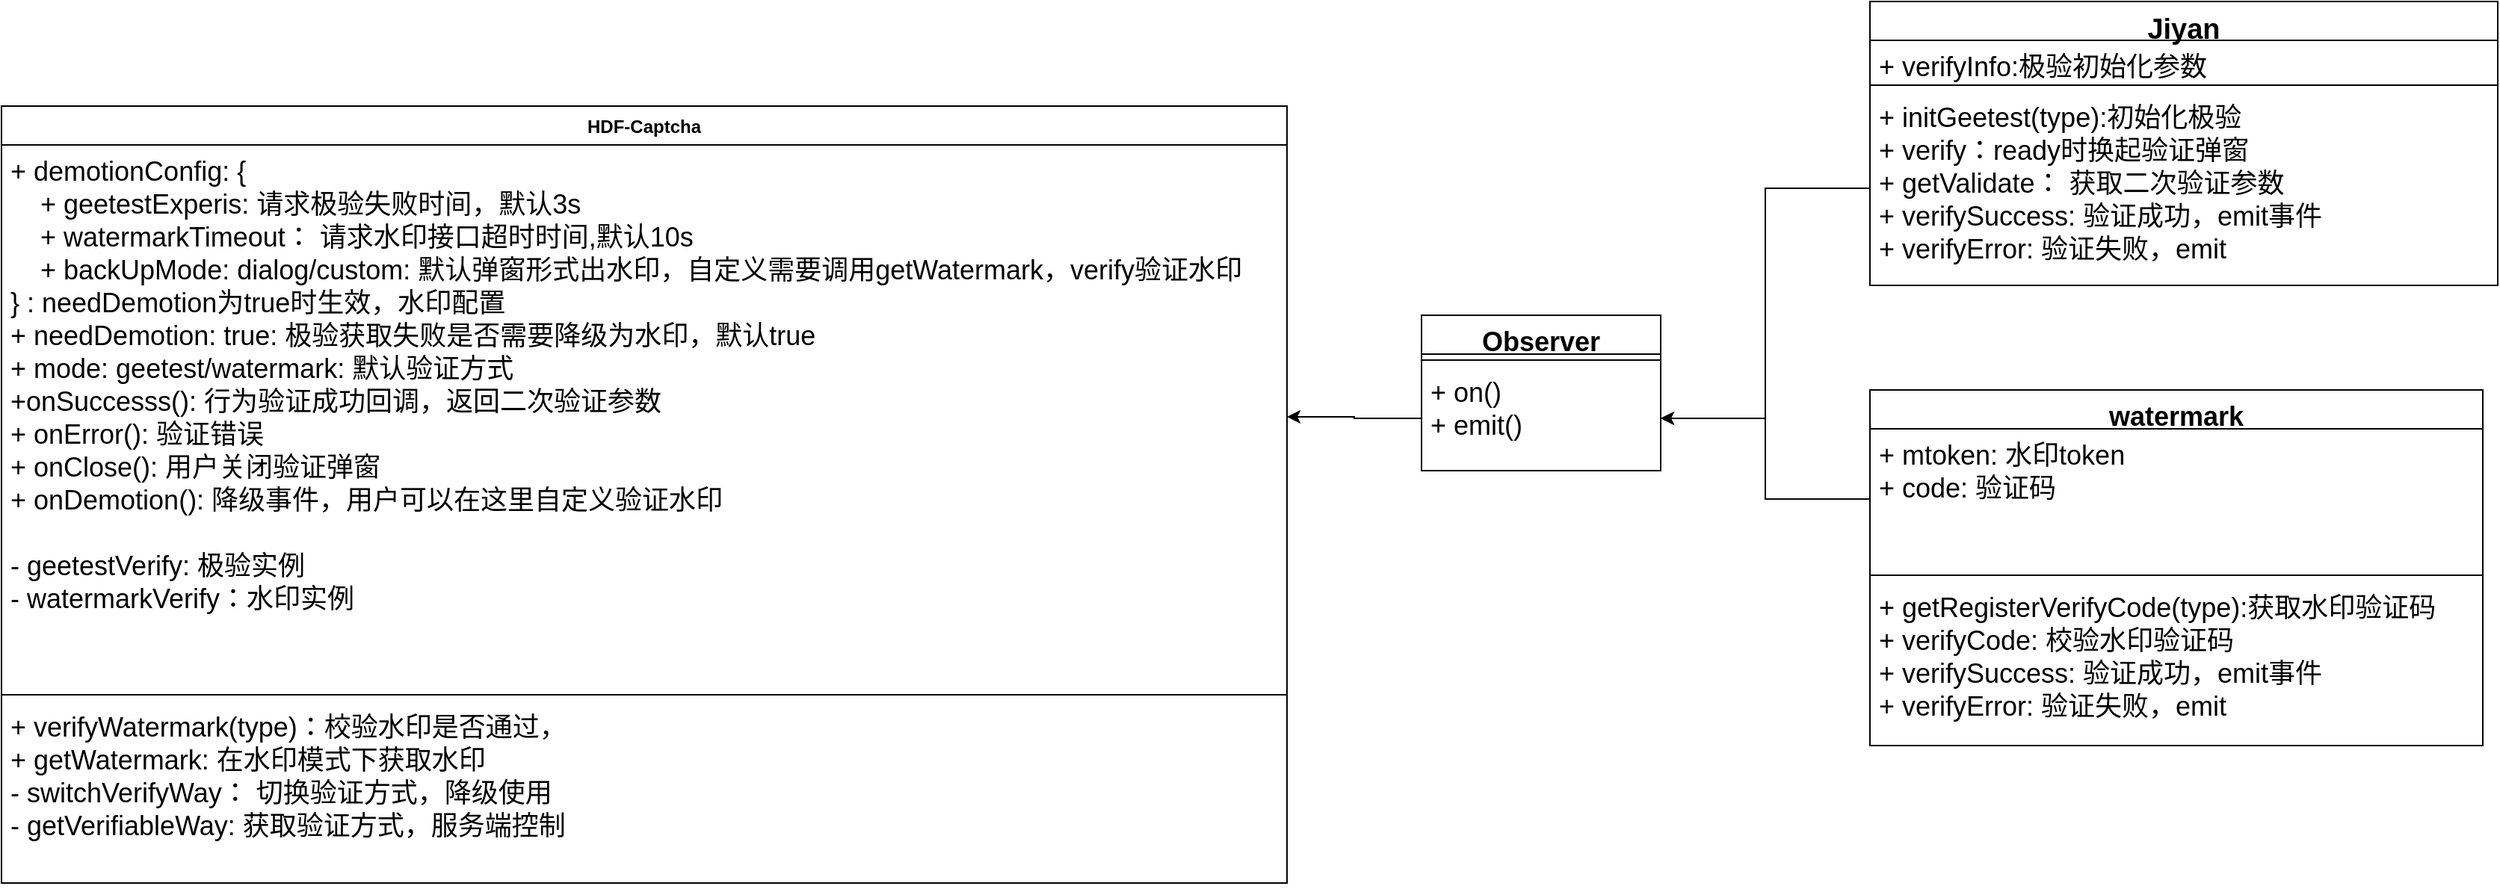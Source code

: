<mxfile version="17.1.3" type="github">
  <diagram name="Page-1" id="c4acf3e9-155e-7222-9cf6-157b1a14988f">
    <mxGraphModel dx="3483" dy="981" grid="1" gridSize="10" guides="1" tooltips="1" connect="1" arrows="1" fold="1" page="1" pageScale="1" pageWidth="850" pageHeight="1100" background="none" math="0" shadow="0">
      <root>
        <mxCell id="0" />
        <mxCell id="1" parent="0" />
        <mxCell id="5d2195bd80daf111-26" style="edgeStyle=orthogonalEdgeStyle;rounded=0;html=1;dashed=1;labelBackgroundColor=none;startFill=0;endArrow=open;endFill=0;endSize=10;fontFamily=Verdana;fontSize=10;" parent="1" target="5d2195bd80daf111-17" edge="1">
          <mxGeometry relative="1" as="geometry">
            <Array as="points" />
            <mxPoint x="640" y="300" as="sourcePoint" />
          </mxGeometry>
        </mxCell>
        <mxCell id="y2ISrQt28wzneB1zYCyP-2" value="HDF-Captcha" style="swimlane;fontStyle=1;align=center;verticalAlign=top;childLayout=stackLayout;horizontal=1;startSize=26;horizontalStack=0;resizeParent=1;resizeParentMax=0;resizeLast=0;collapsible=1;marginBottom=0;" vertex="1" parent="1">
          <mxGeometry x="-1080" y="410" width="860" height="520" as="geometry" />
        </mxCell>
        <mxCell id="y2ISrQt28wzneB1zYCyP-3" value="+ demotionConfig: {&#xa;    + geetestExperis: 请求极验失败时间，默认3s&#xa;    + watermarkTimeout： 请求水印接口超时时间,默认10s&#xa;    + backUpMode: dialog/custom: 默认弹窗形式出水印，自定义需要调用getWatermark，verify验证水印&#xa;} : needDemotion为true时生效，水印配置&#xa;+ needDemotion: true: 极验获取失败是否需要降级为水印，默认true&#xa;+ mode: geetest/watermark: 默认验证方式&#xa;+onSuccesss(): 行为验证成功回调，返回二次验证参数&#xa;+ onError(): 验证错误&#xa;+ onClose(): 用户关闭验证弹窗&#xa;+ onDemotion(): 降级事件，用户可以在这里自定义验证水印&#xa;&#xa;- geetestVerify: 极验实例&#xa;- watermarkVerify：水印实例&#xa;" style="text;strokeColor=none;fillColor=none;align=left;verticalAlign=top;spacingLeft=4;spacingRight=4;overflow=hidden;rotatable=0;points=[[0,0.5],[1,0.5]];portConstraint=eastwest;fontSize=18;" vertex="1" parent="y2ISrQt28wzneB1zYCyP-2">
          <mxGeometry y="26" width="860" height="364" as="geometry" />
        </mxCell>
        <mxCell id="y2ISrQt28wzneB1zYCyP-4" value="" style="line;strokeWidth=1;fillColor=none;align=left;verticalAlign=middle;spacingTop=-1;spacingLeft=3;spacingRight=3;rotatable=0;labelPosition=right;points=[];portConstraint=eastwest;" vertex="1" parent="y2ISrQt28wzneB1zYCyP-2">
          <mxGeometry y="390" width="860" height="8" as="geometry" />
        </mxCell>
        <mxCell id="y2ISrQt28wzneB1zYCyP-5" value="+ verifyWatermark(type)：校验水印是否通过，&#xa;+ getWatermark: 在水印模式下获取水印&#xa;- switchVerifyWay： 切换验证方式，降级使用&#xa;- getVerifiableWay: 获取验证方式，服务端控制" style="text;strokeColor=none;fillColor=none;align=left;verticalAlign=top;spacingLeft=4;spacingRight=4;overflow=hidden;rotatable=0;points=[[0,0.5],[1,0.5]];portConstraint=eastwest;fontSize=18;" vertex="1" parent="y2ISrQt28wzneB1zYCyP-2">
          <mxGeometry y="398" width="860" height="122" as="geometry" />
        </mxCell>
        <mxCell id="y2ISrQt28wzneB1zYCyP-6" value="Jiyan" style="swimlane;fontStyle=1;align=center;verticalAlign=top;childLayout=stackLayout;horizontal=1;startSize=26;horizontalStack=0;resizeParent=1;resizeParentMax=0;resizeLast=0;collapsible=1;marginBottom=0;fontSize=19;" vertex="1" parent="1">
          <mxGeometry x="170" y="340" width="420" height="190" as="geometry" />
        </mxCell>
        <mxCell id="y2ISrQt28wzneB1zYCyP-7" value="+ verifyInfo:极验初始化参数" style="text;strokeColor=none;fillColor=none;align=left;verticalAlign=top;spacingLeft=4;spacingRight=4;overflow=hidden;rotatable=0;points=[[0,0.5],[1,0.5]];portConstraint=eastwest;fontSize=18;" vertex="1" parent="y2ISrQt28wzneB1zYCyP-6">
          <mxGeometry y="26" width="420" height="26" as="geometry" />
        </mxCell>
        <mxCell id="y2ISrQt28wzneB1zYCyP-8" value="" style="line;strokeWidth=1;fillColor=none;align=left;verticalAlign=middle;spacingTop=-1;spacingLeft=3;spacingRight=3;rotatable=0;labelPosition=right;points=[];portConstraint=eastwest;" vertex="1" parent="y2ISrQt28wzneB1zYCyP-6">
          <mxGeometry y="52" width="420" height="8" as="geometry" />
        </mxCell>
        <mxCell id="y2ISrQt28wzneB1zYCyP-9" value="+ initGeetest(type):初始化极验&#xa;+ verify：ready时换起验证弹窗&#xa;+ getValidate： 获取二次验证参数&#xa;+ verifySuccess: 验证成功，emit事件&#xa;+ verifyError: 验证失败，emit" style="text;strokeColor=none;fillColor=none;align=left;verticalAlign=top;spacingLeft=4;spacingRight=4;overflow=hidden;rotatable=0;points=[[0,0.5],[1,0.5]];portConstraint=eastwest;fontSize=18;" vertex="1" parent="y2ISrQt28wzneB1zYCyP-6">
          <mxGeometry y="60" width="420" height="130" as="geometry" />
        </mxCell>
        <mxCell id="y2ISrQt28wzneB1zYCyP-10" value="watermark" style="swimlane;fontStyle=1;align=center;verticalAlign=top;childLayout=stackLayout;horizontal=1;startSize=26;horizontalStack=0;resizeParent=1;resizeParentMax=0;resizeLast=0;collapsible=1;marginBottom=0;fontSize=18;" vertex="1" parent="1">
          <mxGeometry x="170" y="600" width="410" height="238" as="geometry" />
        </mxCell>
        <mxCell id="y2ISrQt28wzneB1zYCyP-11" value="+ mtoken: 水印token&#xa;+ code: 验证码" style="text;strokeColor=none;fillColor=none;align=left;verticalAlign=top;spacingLeft=4;spacingRight=4;overflow=hidden;rotatable=0;points=[[0,0.5],[1,0.5]];portConstraint=eastwest;fontSize=18;" vertex="1" parent="y2ISrQt28wzneB1zYCyP-10">
          <mxGeometry y="26" width="410" height="94" as="geometry" />
        </mxCell>
        <mxCell id="y2ISrQt28wzneB1zYCyP-12" value="" style="line;strokeWidth=1;fillColor=none;align=left;verticalAlign=middle;spacingTop=-1;spacingLeft=3;spacingRight=3;rotatable=0;labelPosition=right;points=[];portConstraint=eastwest;" vertex="1" parent="y2ISrQt28wzneB1zYCyP-10">
          <mxGeometry y="120" width="410" height="8" as="geometry" />
        </mxCell>
        <mxCell id="y2ISrQt28wzneB1zYCyP-13" value="+ getRegisterVerifyCode(type):获取水印验证码&#xa;+ verifyCode: 校验水印验证码&#xa;+ verifySuccess: 验证成功，emit事件&#xa;+ verifyError: 验证失败，emit" style="text;strokeColor=none;fillColor=none;align=left;verticalAlign=top;spacingLeft=4;spacingRight=4;overflow=hidden;rotatable=0;points=[[0,0.5],[1,0.5]];portConstraint=eastwest;fontSize=18;" vertex="1" parent="y2ISrQt28wzneB1zYCyP-10">
          <mxGeometry y="128" width="410" height="110" as="geometry" />
        </mxCell>
        <mxCell id="y2ISrQt28wzneB1zYCyP-16" value="Observer" style="swimlane;fontStyle=1;align=center;verticalAlign=top;childLayout=stackLayout;horizontal=1;startSize=26;horizontalStack=0;resizeParent=1;resizeParentMax=0;resizeLast=0;collapsible=1;marginBottom=0;fontSize=18;" vertex="1" parent="1">
          <mxGeometry x="-130" y="550" width="160" height="104" as="geometry" />
        </mxCell>
        <mxCell id="y2ISrQt28wzneB1zYCyP-18" value="" style="line;strokeWidth=1;fillColor=none;align=left;verticalAlign=middle;spacingTop=-1;spacingLeft=3;spacingRight=3;rotatable=0;labelPosition=right;points=[];portConstraint=eastwest;fontSize=18;" vertex="1" parent="y2ISrQt28wzneB1zYCyP-16">
          <mxGeometry y="26" width="160" height="8" as="geometry" />
        </mxCell>
        <mxCell id="y2ISrQt28wzneB1zYCyP-19" value="+ on()&#xa;+ emit()" style="text;strokeColor=none;fillColor=none;align=left;verticalAlign=top;spacingLeft=4;spacingRight=4;overflow=hidden;rotatable=0;points=[[0,0.5],[1,0.5]];portConstraint=eastwest;fontSize=18;" vertex="1" parent="y2ISrQt28wzneB1zYCyP-16">
          <mxGeometry y="34" width="160" height="70" as="geometry" />
        </mxCell>
        <mxCell id="y2ISrQt28wzneB1zYCyP-25" style="edgeStyle=orthogonalEdgeStyle;rounded=0;orthogonalLoop=1;jettySize=auto;html=1;exitX=0;exitY=0.5;exitDx=0;exitDy=0;entryX=1;entryY=0.5;entryDx=0;entryDy=0;fontSize=18;" edge="1" parent="1" source="y2ISrQt28wzneB1zYCyP-9" target="y2ISrQt28wzneB1zYCyP-19">
          <mxGeometry relative="1" as="geometry" />
        </mxCell>
        <mxCell id="y2ISrQt28wzneB1zYCyP-26" style="edgeStyle=orthogonalEdgeStyle;rounded=0;orthogonalLoop=1;jettySize=auto;html=1;exitX=0;exitY=0.5;exitDx=0;exitDy=0;entryX=1;entryY=0.5;entryDx=0;entryDy=0;fontSize=18;" edge="1" parent="1" source="y2ISrQt28wzneB1zYCyP-11" target="y2ISrQt28wzneB1zYCyP-19">
          <mxGeometry relative="1" as="geometry" />
        </mxCell>
        <mxCell id="y2ISrQt28wzneB1zYCyP-27" style="edgeStyle=orthogonalEdgeStyle;rounded=0;orthogonalLoop=1;jettySize=auto;html=1;exitX=0;exitY=0.5;exitDx=0;exitDy=0;fontSize=18;" edge="1" parent="1" source="y2ISrQt28wzneB1zYCyP-19" target="y2ISrQt28wzneB1zYCyP-3">
          <mxGeometry relative="1" as="geometry" />
        </mxCell>
      </root>
    </mxGraphModel>
  </diagram>
</mxfile>
